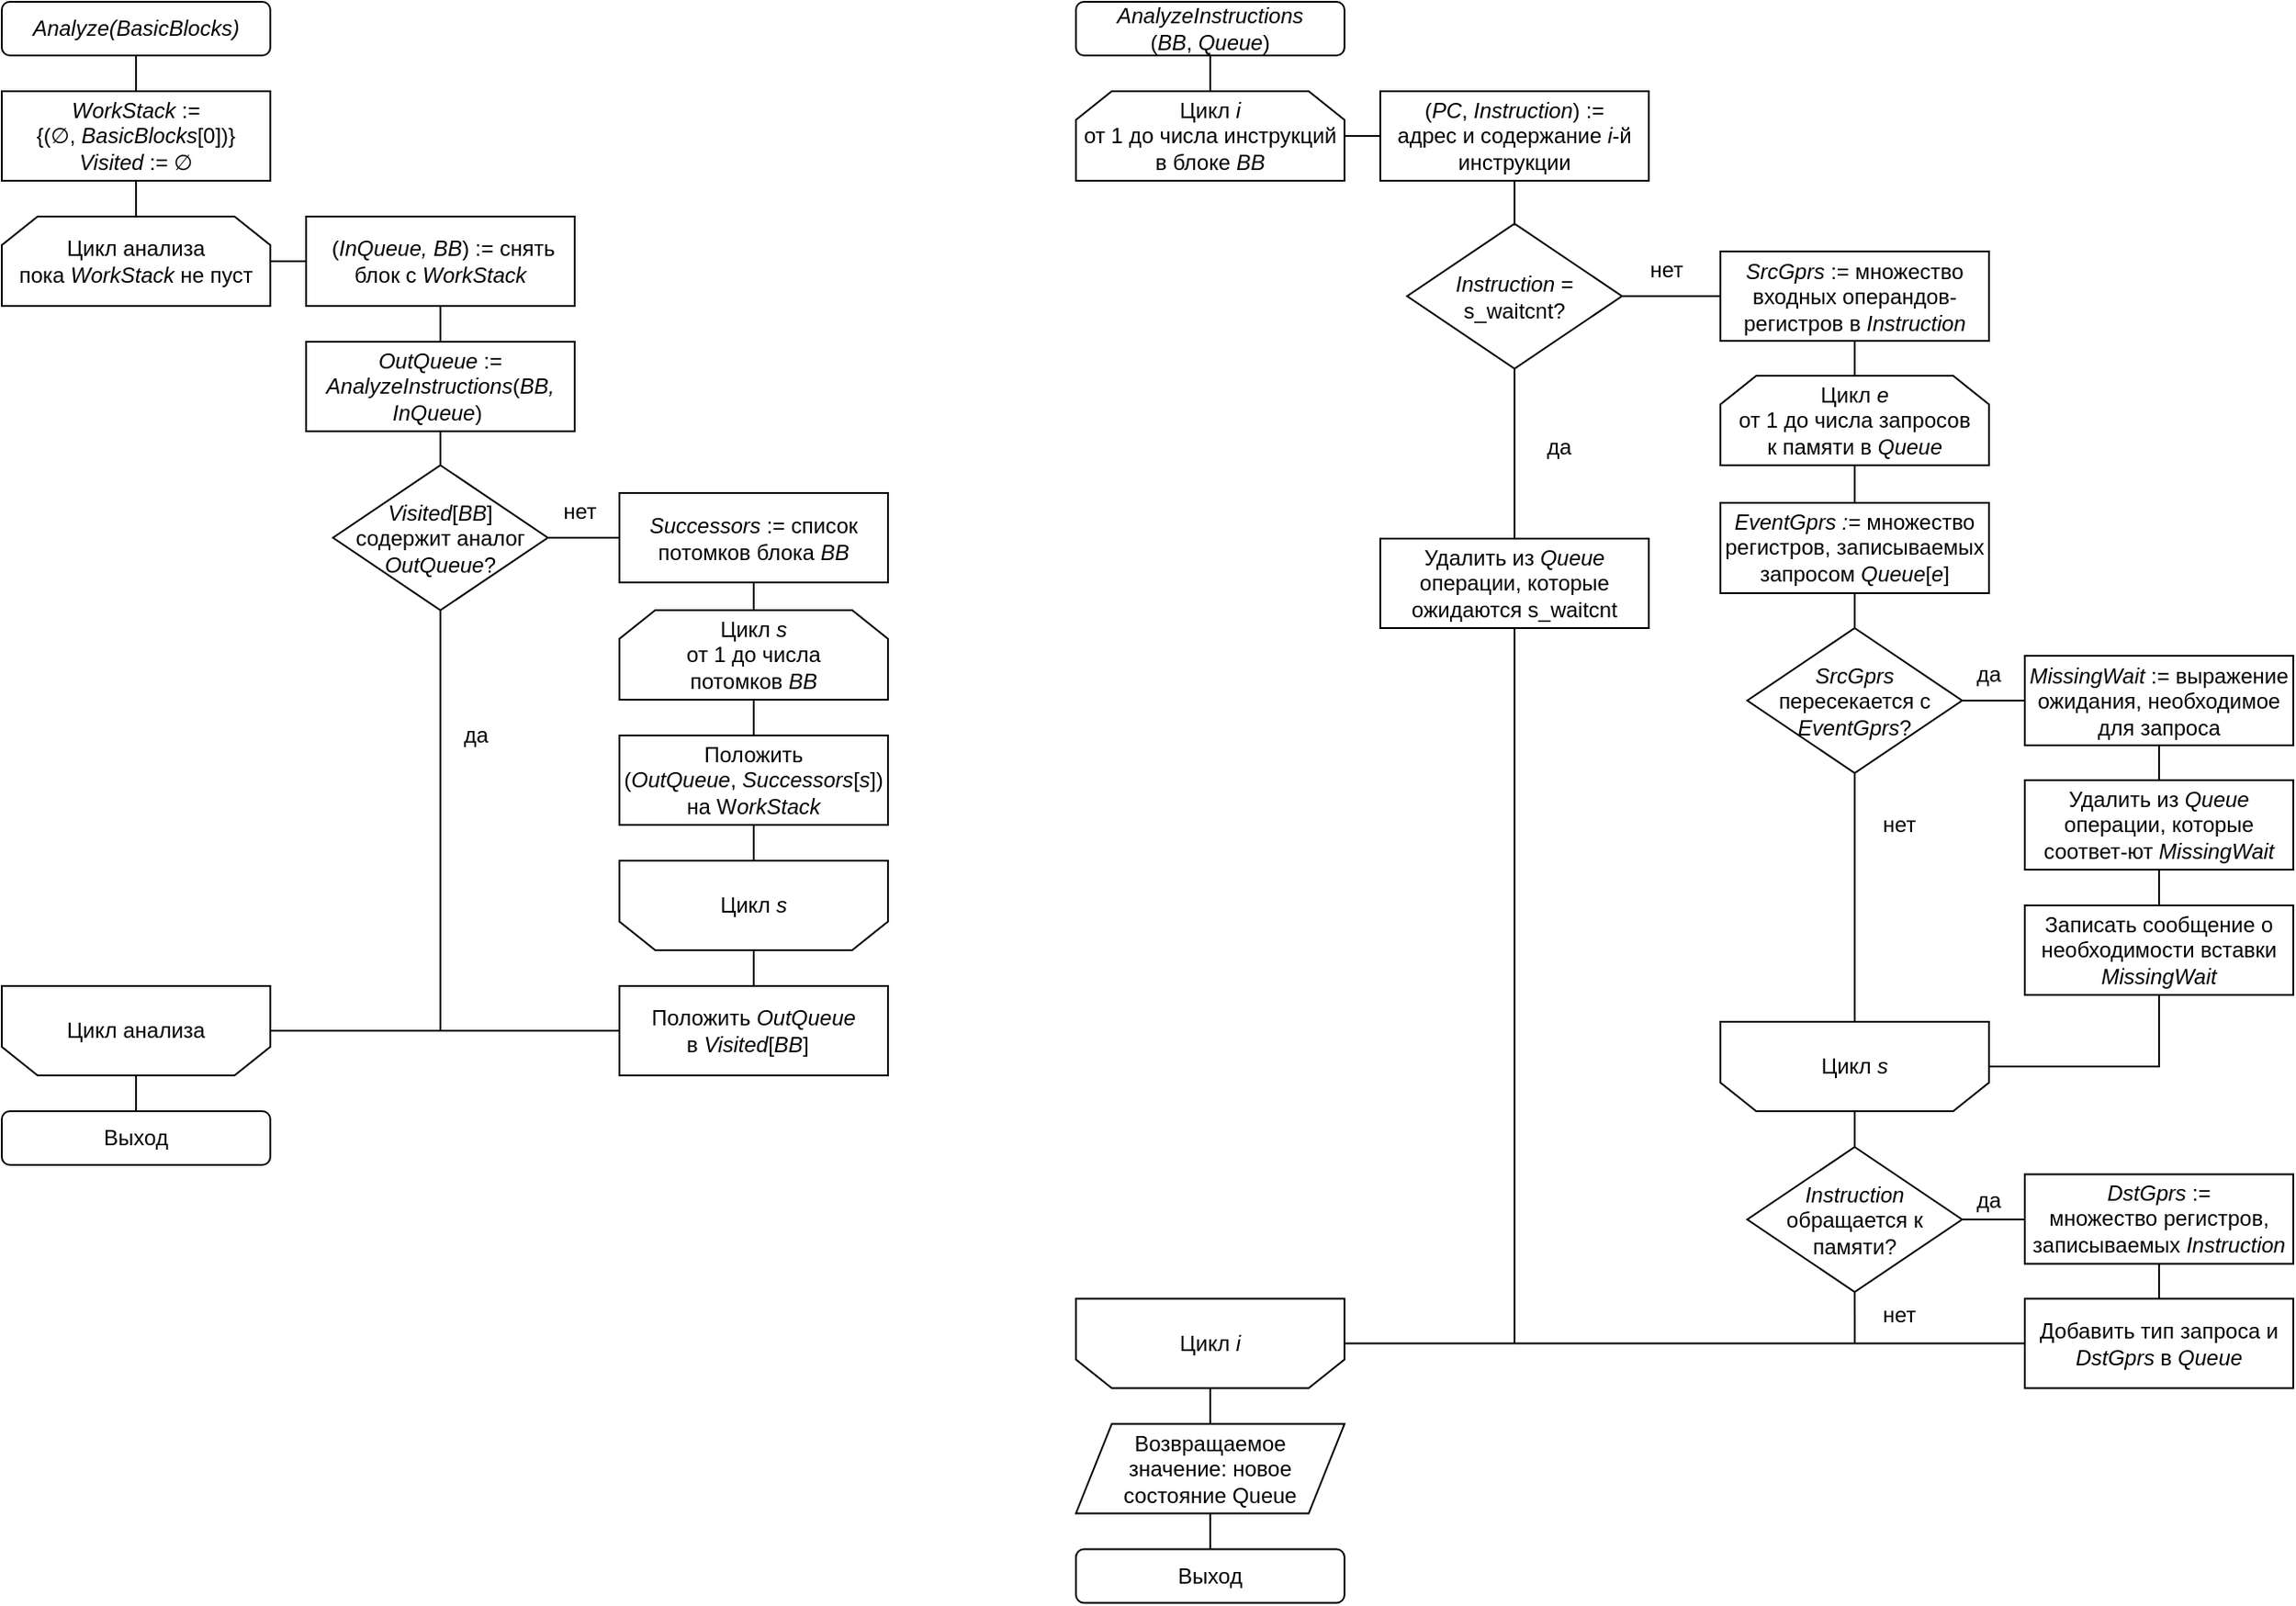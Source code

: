 <mxfile>
    <diagram id="kXjguaJR83eCiCNNUklo" name="Page-1">
        <mxGraphModel dx="1475" dy="921" grid="0" gridSize="10" guides="1" tooltips="1" connect="1" arrows="1" fold="1" page="0" pageScale="1" pageWidth="850" pageHeight="1100" math="0" shadow="0">
            <root>
                <mxCell id="0"/>
                <mxCell id="1" parent="0"/>
                <mxCell id="26" style="edgeStyle=orthogonalEdgeStyle;rounded=0;orthogonalLoop=1;jettySize=auto;html=1;exitX=1;exitY=0.5;exitDx=0;exitDy=0;entryX=0;entryY=0.5;entryDx=0;entryDy=0;endArrow=none;endFill=0;" parent="1" source="9" target="12" edge="1">
                    <mxGeometry relative="1" as="geometry"/>
                </mxCell>
                <mxCell id="9" value="Цикл анализа&lt;br&gt;пока &lt;i&gt;WorkStack&lt;/i&gt; не пуст" style="shape=loopLimit;whiteSpace=wrap;html=1;" parent="1" vertex="1">
                    <mxGeometry x="80" y="140" width="150" height="50" as="geometry"/>
                </mxCell>
                <mxCell id="24" style="edgeStyle=orthogonalEdgeStyle;rounded=0;orthogonalLoop=1;jettySize=auto;html=1;exitX=0.5;exitY=1;exitDx=0;exitDy=0;entryX=0.5;entryY=0;entryDx=0;entryDy=0;endArrow=none;endFill=0;" parent="1" source="10" target="11" edge="1">
                    <mxGeometry relative="1" as="geometry"/>
                </mxCell>
                <mxCell id="10" value="&lt;i&gt;Analyze(BasicBlocks)&lt;/i&gt;" style="rounded=1;whiteSpace=wrap;html=1;" parent="1" vertex="1">
                    <mxGeometry x="80" y="20" width="150" height="30" as="geometry"/>
                </mxCell>
                <mxCell id="25" style="edgeStyle=orthogonalEdgeStyle;rounded=0;orthogonalLoop=1;jettySize=auto;html=1;exitX=0.5;exitY=1;exitDx=0;exitDy=0;entryX=0.5;entryY=0;entryDx=0;entryDy=0;endArrow=none;endFill=0;" parent="1" source="11" target="9" edge="1">
                    <mxGeometry relative="1" as="geometry"/>
                </mxCell>
                <mxCell id="11" value="&lt;i&gt;WorkStack&lt;/i&gt; := {(∅,&amp;nbsp;&lt;i&gt;BasicBlocks&lt;/i&gt;[0])}&lt;br&gt;&lt;i&gt;Visited&lt;/i&gt; := ∅" style="rounded=0;whiteSpace=wrap;html=1;" parent="1" vertex="1">
                    <mxGeometry x="80" y="70" width="150" height="50" as="geometry"/>
                </mxCell>
                <mxCell id="27" style="edgeStyle=orthogonalEdgeStyle;rounded=0;orthogonalLoop=1;jettySize=auto;html=1;exitX=0.5;exitY=1;exitDx=0;exitDy=0;entryX=0.5;entryY=0;entryDx=0;entryDy=0;endArrow=none;endFill=0;" parent="1" source="12" target="15" edge="1">
                    <mxGeometry relative="1" as="geometry"/>
                </mxCell>
                <mxCell id="12" value="&amp;nbsp;(&lt;i&gt;InQueue, BB&lt;/i&gt;)&amp;nbsp;:= снять блок с &lt;i&gt;WorkStack&lt;/i&gt;" style="rounded=0;whiteSpace=wrap;html=1;" parent="1" vertex="1">
                    <mxGeometry x="250" y="140" width="150" height="50" as="geometry"/>
                </mxCell>
                <mxCell id="28" style="edgeStyle=orthogonalEdgeStyle;rounded=0;orthogonalLoop=1;jettySize=auto;html=1;exitX=0.5;exitY=1;exitDx=0;exitDy=0;entryX=0.5;entryY=0;entryDx=0;entryDy=0;endArrow=none;endFill=0;" parent="1" source="15" target="18" edge="1">
                    <mxGeometry relative="1" as="geometry"/>
                </mxCell>
                <mxCell id="15" value="&lt;i&gt;OutQueue&lt;/i&gt; := &lt;i&gt;AnalyzeInstructions&lt;/i&gt;(&lt;i&gt;BB, InQueue&lt;/i&gt;)&amp;nbsp;" style="rounded=0;whiteSpace=wrap;html=1;" parent="1" vertex="1">
                    <mxGeometry x="250" y="210" width="150" height="50" as="geometry"/>
                </mxCell>
                <mxCell id="60" style="edgeStyle=orthogonalEdgeStyle;rounded=0;orthogonalLoop=1;jettySize=auto;html=1;exitX=0.5;exitY=1;exitDx=0;exitDy=0;endArrow=none;endFill=0;" parent="1" source="18" edge="1">
                    <mxGeometry relative="1" as="geometry">
                        <mxPoint x="325" y="595" as="targetPoint"/>
                    </mxGeometry>
                </mxCell>
                <mxCell id="99" value="" style="edgeStyle=orthogonalEdgeStyle;rounded=0;orthogonalLoop=1;jettySize=auto;html=1;endArrow=none;endFill=0;" parent="1" source="18" target="49" edge="1">
                    <mxGeometry relative="1" as="geometry"/>
                </mxCell>
                <mxCell id="18" value="&lt;i&gt;Visited&lt;/i&gt;[&lt;i&gt;BB&lt;/i&gt;]&lt;br&gt;содержит аналог&lt;br&gt;&lt;i&gt;OutQueue&lt;/i&gt;?" style="rhombus;whiteSpace=wrap;html=1;" parent="1" vertex="1">
                    <mxGeometry x="265" y="279" width="120" height="81" as="geometry"/>
                </mxCell>
                <mxCell id="31" value="" style="endArrow=none;html=1;exitX=1;exitY=0.5;exitDx=0;exitDy=0;entryX=0;entryY=0.5;entryDx=0;entryDy=0;" parent="1" source="18" edge="1">
                    <mxGeometry width="50" height="50" relative="1" as="geometry">
                        <mxPoint x="380" y="400" as="sourcePoint"/>
                        <mxPoint x="430" y="319.5" as="targetPoint"/>
                    </mxGeometry>
                </mxCell>
                <mxCell id="32" value="нет" style="text;html=1;strokeColor=none;fillColor=none;align=center;verticalAlign=middle;whiteSpace=wrap;rounded=0;" parent="1" vertex="1">
                    <mxGeometry x="383" y="294.5" width="40" height="20" as="geometry"/>
                </mxCell>
                <mxCell id="57" style="edgeStyle=orthogonalEdgeStyle;rounded=0;orthogonalLoop=1;jettySize=auto;html=1;exitX=0.5;exitY=1;exitDx=0;exitDy=0;entryX=0.5;entryY=0;entryDx=0;entryDy=0;endArrow=none;endFill=0;" parent="1" source="33" target="36" edge="1">
                    <mxGeometry relative="1" as="geometry"/>
                </mxCell>
                <mxCell id="33" value="Цикл &lt;i&gt;s&lt;/i&gt;&lt;br&gt;от 1 до числа&lt;br&gt;потомков &lt;i&gt;BB&lt;/i&gt;" style="shape=loopLimit;whiteSpace=wrap;html=1;" parent="1" vertex="1">
                    <mxGeometry x="425" y="360" width="150" height="50" as="geometry"/>
                </mxCell>
                <mxCell id="58" style="edgeStyle=orthogonalEdgeStyle;rounded=0;orthogonalLoop=1;jettySize=auto;html=1;exitX=0.5;exitY=1;exitDx=0;exitDy=0;entryX=0.5;entryY=0;entryDx=0;entryDy=0;endArrow=none;endFill=0;" parent="1" source="36" target="40" edge="1">
                    <mxGeometry relative="1" as="geometry"/>
                </mxCell>
                <mxCell id="36" value="Положить&lt;br&gt;(&lt;i&gt;OutQueue&lt;/i&gt;, &lt;i&gt;Successors&lt;/i&gt;[&lt;i&gt;s&lt;/i&gt;])&lt;br&gt;на W&lt;i&gt;orkStack&lt;/i&gt;" style="rounded=0;whiteSpace=wrap;html=1;" parent="1" vertex="1">
                    <mxGeometry x="425" y="430" width="150" height="50" as="geometry"/>
                </mxCell>
                <mxCell id="59" style="edgeStyle=orthogonalEdgeStyle;rounded=0;orthogonalLoop=1;jettySize=auto;html=1;exitX=0.5;exitY=1;exitDx=0;exitDy=0;entryX=0.5;entryY=0;entryDx=0;entryDy=0;endArrow=none;endFill=0;" parent="1" source="40" target="42" edge="1">
                    <mxGeometry relative="1" as="geometry"/>
                </mxCell>
                <mxCell id="40" value="Цикл&lt;i&gt; s&lt;/i&gt;" style="shape=loopLimit;whiteSpace=wrap;html=1;flipV=1;" parent="1" vertex="1">
                    <mxGeometry x="425" y="500" width="150" height="50" as="geometry"/>
                </mxCell>
                <mxCell id="55" style="edgeStyle=orthogonalEdgeStyle;rounded=0;orthogonalLoop=1;jettySize=auto;html=1;exitX=0;exitY=0.5;exitDx=0;exitDy=0;entryX=1;entryY=0.5;entryDx=0;entryDy=0;endArrow=none;endFill=0;" parent="1" source="42" target="48" edge="1">
                    <mxGeometry relative="1" as="geometry"/>
                </mxCell>
                <mxCell id="42" value="Положить&amp;nbsp;&lt;i&gt;OutQueue&lt;/i&gt;&lt;br&gt;в&amp;nbsp;&lt;i&gt;Visited&lt;/i&gt;[&lt;i&gt;BB&lt;/i&gt;] &amp;nbsp;" style="rounded=0;whiteSpace=wrap;html=1;" parent="1" vertex="1">
                    <mxGeometry x="425" y="570" width="150" height="50" as="geometry"/>
                </mxCell>
                <mxCell id="46" value="да" style="text;html=1;strokeColor=none;fillColor=none;align=center;verticalAlign=middle;whiteSpace=wrap;rounded=0;" parent="1" vertex="1">
                    <mxGeometry x="325" y="420" width="40" height="20" as="geometry"/>
                </mxCell>
                <mxCell id="62" style="edgeStyle=orthogonalEdgeStyle;rounded=0;orthogonalLoop=1;jettySize=auto;html=1;exitX=0.5;exitY=1;exitDx=0;exitDy=0;entryX=0.5;entryY=0;entryDx=0;entryDy=0;endArrow=none;endFill=0;" parent="1" source="48" target="61" edge="1">
                    <mxGeometry relative="1" as="geometry"/>
                </mxCell>
                <mxCell id="48" value="Цикл анализа" style="shape=loopLimit;whiteSpace=wrap;html=1;flipV=1;" parent="1" vertex="1">
                    <mxGeometry x="80" y="570" width="150" height="50" as="geometry"/>
                </mxCell>
                <mxCell id="56" style="edgeStyle=orthogonalEdgeStyle;rounded=0;orthogonalLoop=1;jettySize=auto;html=1;exitX=0.5;exitY=1;exitDx=0;exitDy=0;entryX=0.5;entryY=0;entryDx=0;entryDy=0;endArrow=none;endFill=0;" parent="1" source="49" target="33" edge="1">
                    <mxGeometry relative="1" as="geometry"/>
                </mxCell>
                <mxCell id="49" value="&lt;i&gt;Successors&lt;/i&gt; := список потомков блока &lt;i&gt;BB&lt;/i&gt;" style="rounded=0;whiteSpace=wrap;html=1;" parent="1" vertex="1">
                    <mxGeometry x="425" y="294.5" width="150" height="50" as="geometry"/>
                </mxCell>
                <mxCell id="61" value="Выход" style="rounded=1;whiteSpace=wrap;html=1;" parent="1" vertex="1">
                    <mxGeometry x="80" y="640" width="150" height="30" as="geometry"/>
                </mxCell>
                <mxCell id="88" style="edgeStyle=orthogonalEdgeStyle;rounded=0;orthogonalLoop=1;jettySize=auto;html=1;exitX=0.5;exitY=1;exitDx=0;exitDy=0;entryX=0.5;entryY=0;entryDx=0;entryDy=0;endArrow=none;endFill=0;" parent="1" source="63" target="65" edge="1">
                    <mxGeometry relative="1" as="geometry"/>
                </mxCell>
                <mxCell id="63" value="&lt;i&gt;AnalyzeInstructions&lt;/i&gt;&lt;br&gt;(&lt;i&gt;BB&lt;/i&gt;, &lt;i&gt;Queue&lt;/i&gt;)" style="rounded=1;whiteSpace=wrap;html=1;" parent="1" vertex="1">
                    <mxGeometry x="680" y="20" width="150" height="30" as="geometry"/>
                </mxCell>
                <mxCell id="89" style="edgeStyle=orthogonalEdgeStyle;rounded=0;orthogonalLoop=1;jettySize=auto;html=1;exitX=1;exitY=0.5;exitDx=0;exitDy=0;entryX=0;entryY=0.5;entryDx=0;entryDy=0;endArrow=none;endFill=0;" parent="1" source="65" target="66" edge="1">
                    <mxGeometry relative="1" as="geometry"/>
                </mxCell>
                <mxCell id="65" value="Цикл &lt;i&gt;i&lt;/i&gt;&lt;br&gt;от 1 до числа инструкций&lt;br&gt;в блоке &lt;i&gt;BB&lt;/i&gt;" style="shape=loopLimit;whiteSpace=wrap;html=1;" parent="1" vertex="1">
                    <mxGeometry x="680" y="70" width="150" height="50" as="geometry"/>
                </mxCell>
                <mxCell id="90" style="edgeStyle=orthogonalEdgeStyle;rounded=0;orthogonalLoop=1;jettySize=auto;html=1;exitX=0.5;exitY=1;exitDx=0;exitDy=0;entryX=0.5;entryY=0;entryDx=0;entryDy=0;endArrow=none;endFill=0;" parent="1" source="66" target="68" edge="1">
                    <mxGeometry relative="1" as="geometry"/>
                </mxCell>
                <mxCell id="66" value="(&lt;i&gt;PC&lt;/i&gt;, &lt;i&gt;Instruction&lt;/i&gt;) :=&lt;br&gt;адрес и содержание &lt;i&gt;i&lt;/i&gt;-й инструкции" style="rounded=0;whiteSpace=wrap;html=1;" parent="1" vertex="1">
                    <mxGeometry x="850" y="70" width="150" height="50" as="geometry"/>
                </mxCell>
                <mxCell id="91" style="edgeStyle=orthogonalEdgeStyle;rounded=0;orthogonalLoop=1;jettySize=auto;html=1;exitX=1;exitY=0.5;exitDx=0;exitDy=0;entryX=0;entryY=0.5;entryDx=0;entryDy=0;endArrow=none;endFill=0;" parent="1" source="68" target="70" edge="1">
                    <mxGeometry relative="1" as="geometry"/>
                </mxCell>
                <mxCell id="94" style="edgeStyle=orthogonalEdgeStyle;rounded=0;orthogonalLoop=1;jettySize=auto;html=1;exitX=0.5;exitY=1;exitDx=0;exitDy=0;entryX=0.5;entryY=0;entryDx=0;entryDy=0;endArrow=none;endFill=0;" parent="1" source="68" target="69" edge="1">
                    <mxGeometry relative="1" as="geometry"/>
                </mxCell>
                <mxCell id="68" value="&lt;i&gt;Instruction&lt;/i&gt; = s_waitcnt?" style="rhombus;whiteSpace=wrap;html=1;" parent="1" vertex="1">
                    <mxGeometry x="865" y="144" width="120" height="81" as="geometry"/>
                </mxCell>
                <mxCell id="102" style="edgeStyle=orthogonalEdgeStyle;rounded=0;orthogonalLoop=1;jettySize=auto;html=1;exitX=0.5;exitY=1;exitDx=0;exitDy=0;endArrow=none;endFill=0;" parent="1" source="69" edge="1">
                    <mxGeometry relative="1" as="geometry">
                        <mxPoint x="925" y="770" as="targetPoint"/>
                    </mxGeometry>
                </mxCell>
                <mxCell id="69" value="Удалить из&lt;i&gt; Queue &lt;/i&gt;операции, которые ожидаются s_waitcnt" style="rounded=0;whiteSpace=wrap;html=1;" parent="1" vertex="1">
                    <mxGeometry x="850" y="320" width="150" height="50" as="geometry"/>
                </mxCell>
                <mxCell id="92" style="edgeStyle=orthogonalEdgeStyle;rounded=0;orthogonalLoop=1;jettySize=auto;html=1;exitX=0.5;exitY=1;exitDx=0;exitDy=0;entryX=0.5;entryY=0;entryDx=0;entryDy=0;endArrow=none;endFill=0;" parent="1" source="70" target="72" edge="1">
                    <mxGeometry relative="1" as="geometry"/>
                </mxCell>
                <mxCell id="70" value="&lt;i&gt;SrcGprs&lt;/i&gt; := множество входных операндов-регистров в &lt;i&gt;Instruction&lt;/i&gt;" style="rounded=0;whiteSpace=wrap;html=1;" parent="1" vertex="1">
                    <mxGeometry x="1040" y="159.5" width="150" height="50" as="geometry"/>
                </mxCell>
                <mxCell id="96" style="edgeStyle=orthogonalEdgeStyle;rounded=0;orthogonalLoop=1;jettySize=auto;html=1;exitX=0.5;exitY=1;exitDx=0;exitDy=0;entryX=0.5;entryY=0;entryDx=0;entryDy=0;endArrow=none;endFill=0;" parent="1" source="71" target="75" edge="1">
                    <mxGeometry relative="1" as="geometry"/>
                </mxCell>
                <mxCell id="71" value="&lt;i&gt;EventGprs := &lt;/i&gt;множество регистров, записываемых запросом &lt;i&gt;Queue&lt;/i&gt;[&lt;i&gt;e&lt;/i&gt;]" style="rounded=0;whiteSpace=wrap;html=1;" parent="1" vertex="1">
                    <mxGeometry x="1040" y="300" width="150" height="50.5" as="geometry"/>
                </mxCell>
                <mxCell id="93" style="edgeStyle=orthogonalEdgeStyle;rounded=0;orthogonalLoop=1;jettySize=auto;html=1;exitX=0.5;exitY=1;exitDx=0;exitDy=0;entryX=0.5;entryY=0;entryDx=0;entryDy=0;endArrow=none;endFill=0;" parent="1" source="72" target="71" edge="1">
                    <mxGeometry relative="1" as="geometry"/>
                </mxCell>
                <mxCell id="72" value="Цикл &lt;i&gt;e&lt;/i&gt;&lt;br&gt;от 1 до числа запросов&lt;br&gt;к памяти в &lt;i&gt;Queue&lt;/i&gt;" style="shape=loopLimit;whiteSpace=wrap;html=1;" parent="1" vertex="1">
                    <mxGeometry x="1040" y="229" width="150" height="50" as="geometry"/>
                </mxCell>
                <mxCell id="106" style="edgeStyle=orthogonalEdgeStyle;rounded=0;orthogonalLoop=1;jettySize=auto;html=1;exitX=0.5;exitY=1;exitDx=0;exitDy=0;entryX=0.5;entryY=0;entryDx=0;entryDy=0;endArrow=none;endFill=0;" parent="1" target="78" edge="1">
                    <mxGeometry relative="1" as="geometry">
                        <mxPoint x="1285" y="435.5" as="sourcePoint"/>
                    </mxGeometry>
                </mxCell>
                <mxCell id="97" style="edgeStyle=orthogonalEdgeStyle;rounded=0;orthogonalLoop=1;jettySize=auto;html=1;exitX=1;exitY=0.5;exitDx=0;exitDy=0;entryX=0;entryY=0.5;entryDx=0;entryDy=0;endArrow=none;endFill=0;" parent="1" source="75" edge="1">
                    <mxGeometry relative="1" as="geometry">
                        <mxPoint x="1210" y="410.5" as="targetPoint"/>
                    </mxGeometry>
                </mxCell>
                <mxCell id="98" style="edgeStyle=orthogonalEdgeStyle;rounded=0;orthogonalLoop=1;jettySize=auto;html=1;exitX=0.5;exitY=1;exitDx=0;exitDy=0;entryX=0.5;entryY=0;entryDx=0;entryDy=0;endArrow=none;endFill=0;" parent="1" source="75" target="86" edge="1">
                    <mxGeometry relative="1" as="geometry"/>
                </mxCell>
                <mxCell id="75" value="&lt;i&gt;SrcGprs &lt;/i&gt;пересекается с &lt;i&gt;EventGprs&lt;/i&gt;?" style="rhombus;whiteSpace=wrap;html=1;" parent="1" vertex="1">
                    <mxGeometry x="1055" y="370" width="120" height="81" as="geometry"/>
                </mxCell>
                <mxCell id="107" style="edgeStyle=orthogonalEdgeStyle;rounded=0;orthogonalLoop=1;jettySize=auto;html=1;exitX=0.5;exitY=1;exitDx=0;exitDy=0;entryX=1;entryY=0.5;entryDx=0;entryDy=0;endArrow=none;endFill=0;" parent="1" source="78" target="86" edge="1">
                    <mxGeometry relative="1" as="geometry"/>
                </mxCell>
                <mxCell id="78" value="Удалить из &lt;i&gt;Queue&lt;/i&gt; операции, которые соответ-ют&amp;nbsp;&lt;i&gt;MissingWait&lt;/i&gt;" style="rounded=0;whiteSpace=wrap;html=1;" parent="1" vertex="1">
                    <mxGeometry x="1210" y="455" width="150" height="50" as="geometry"/>
                </mxCell>
                <mxCell id="121" style="edgeStyle=orthogonalEdgeStyle;rounded=0;orthogonalLoop=1;jettySize=auto;html=1;exitX=0.5;exitY=1;exitDx=0;exitDy=0;endArrow=none;endFill=0;" parent="1" source="86" target="116" edge="1">
                    <mxGeometry relative="1" as="geometry"/>
                </mxCell>
                <mxCell id="86" value="Цикл&lt;i&gt; s&lt;/i&gt;" style="shape=loopLimit;whiteSpace=wrap;html=1;flipV=1;" parent="1" vertex="1">
                    <mxGeometry x="1040" y="590" width="150" height="50" as="geometry"/>
                </mxCell>
                <mxCell id="111" style="edgeStyle=orthogonalEdgeStyle;rounded=0;orthogonalLoop=1;jettySize=auto;html=1;exitX=0.5;exitY=1;exitDx=0;exitDy=0;entryX=0.5;entryY=0;entryDx=0;entryDy=0;endArrow=none;endFill=0;" parent="1" source="87" target="110" edge="1">
                    <mxGeometry relative="1" as="geometry"/>
                </mxCell>
                <mxCell id="87" value="Цикл&lt;i&gt; i&lt;/i&gt;" style="shape=loopLimit;whiteSpace=wrap;html=1;flipV=1;" parent="1" vertex="1">
                    <mxGeometry x="680" y="744.75" width="150" height="50" as="geometry"/>
                </mxCell>
                <mxCell id="100" value="да" style="text;html=1;strokeColor=none;fillColor=none;align=center;verticalAlign=middle;whiteSpace=wrap;rounded=0;" parent="1" vertex="1">
                    <mxGeometry x="1170" y="385.5" width="40" height="20" as="geometry"/>
                </mxCell>
                <mxCell id="101" value="нет" style="text;html=1;strokeColor=none;fillColor=none;align=center;verticalAlign=middle;whiteSpace=wrap;rounded=0;" parent="1" vertex="1">
                    <mxGeometry x="1120" y="470" width="40" height="20" as="geometry"/>
                </mxCell>
                <mxCell id="103" value="нет" style="text;html=1;strokeColor=none;fillColor=none;align=center;verticalAlign=middle;whiteSpace=wrap;rounded=0;" parent="1" vertex="1">
                    <mxGeometry x="990" y="159.5" width="40" height="20" as="geometry"/>
                </mxCell>
                <mxCell id="105" value="да" style="text;html=1;strokeColor=none;fillColor=none;align=center;verticalAlign=middle;whiteSpace=wrap;rounded=0;" parent="1" vertex="1">
                    <mxGeometry x="930" y="259" width="40" height="20" as="geometry"/>
                </mxCell>
                <mxCell id="109" value="Выход" style="rounded=1;whiteSpace=wrap;html=1;" parent="1" vertex="1">
                    <mxGeometry x="680" y="884.75" width="150" height="30" as="geometry"/>
                </mxCell>
                <mxCell id="112" style="edgeStyle=orthogonalEdgeStyle;rounded=0;orthogonalLoop=1;jettySize=auto;html=1;exitX=0.5;exitY=1;exitDx=0;exitDy=0;entryX=0.5;entryY=0;entryDx=0;entryDy=0;endArrow=none;endFill=0;" parent="1" source="110" target="109" edge="1">
                    <mxGeometry relative="1" as="geometry"/>
                </mxCell>
                <mxCell id="110" value="Возвращаемое&lt;br&gt;значение: новое состояние Queue" style="shape=parallelogram;perimeter=parallelogramPerimeter;whiteSpace=wrap;html=1;fixedSize=1;" parent="1" vertex="1">
                    <mxGeometry x="680" y="814.75" width="150" height="50" as="geometry"/>
                </mxCell>
                <mxCell id="122" style="edgeStyle=orthogonalEdgeStyle;rounded=0;orthogonalLoop=1;jettySize=auto;html=1;exitX=1;exitY=0.5;exitDx=0;exitDy=0;entryX=0;entryY=0.5;entryDx=0;entryDy=0;endArrow=none;endFill=0;" parent="1" source="116" target="119" edge="1">
                    <mxGeometry relative="1" as="geometry"/>
                </mxCell>
                <mxCell id="124" style="edgeStyle=orthogonalEdgeStyle;rounded=0;orthogonalLoop=1;jettySize=auto;html=1;exitX=0.5;exitY=1;exitDx=0;exitDy=0;endArrow=none;endFill=0;" parent="1" source="116" edge="1">
                    <mxGeometry relative="1" as="geometry">
                        <mxPoint x="1115.043" y="770" as="targetPoint"/>
                    </mxGeometry>
                </mxCell>
                <mxCell id="116" value="&lt;i&gt;Instruction &lt;/i&gt;обращается к памяти?" style="rhombus;whiteSpace=wrap;html=1;" parent="1" vertex="1">
                    <mxGeometry x="1055" y="660" width="120" height="81" as="geometry"/>
                </mxCell>
                <mxCell id="118" style="edgeStyle=orthogonalEdgeStyle;rounded=0;orthogonalLoop=1;jettySize=auto;html=1;exitX=0.5;exitY=1;exitDx=0;exitDy=0;entryX=0.5;entryY=0;entryDx=0;entryDy=0;endArrow=none;endFill=0;" parent="1" source="119" target="120" edge="1">
                    <mxGeometry relative="1" as="geometry"/>
                </mxCell>
                <mxCell id="119" value="&lt;i&gt;DstGprs&lt;/i&gt;&lt;span&gt;&amp;nbsp;:=&lt;/span&gt;&lt;br&gt;&lt;span&gt;множество регистров, записываемых&amp;nbsp;&lt;/span&gt;&lt;i&gt;Instruction&lt;/i&gt;" style="rounded=0;whiteSpace=wrap;html=1;" parent="1" vertex="1">
                    <mxGeometry x="1210" y="675.25" width="150" height="50" as="geometry"/>
                </mxCell>
                <mxCell id="123" style="edgeStyle=orthogonalEdgeStyle;rounded=0;orthogonalLoop=1;jettySize=auto;html=1;exitX=0;exitY=0.5;exitDx=0;exitDy=0;entryX=1;entryY=0.5;entryDx=0;entryDy=0;endArrow=none;endFill=0;" parent="1" source="120" target="87" edge="1">
                    <mxGeometry relative="1" as="geometry"/>
                </mxCell>
                <mxCell id="120" value="Добавить тип запроса и &lt;i&gt;DstGprs&lt;/i&gt; в &lt;i&gt;Queue&lt;/i&gt;" style="rounded=0;whiteSpace=wrap;html=1;" parent="1" vertex="1">
                    <mxGeometry x="1210" y="744.75" width="150" height="50" as="geometry"/>
                </mxCell>
                <mxCell id="125" value="да" style="text;html=1;strokeColor=none;fillColor=none;align=center;verticalAlign=middle;whiteSpace=wrap;rounded=0;" parent="1" vertex="1">
                    <mxGeometry x="1170" y="680" width="40" height="20" as="geometry"/>
                </mxCell>
                <mxCell id="127" value="нет" style="text;html=1;strokeColor=none;fillColor=none;align=center;verticalAlign=middle;whiteSpace=wrap;rounded=0;" parent="1" vertex="1">
                    <mxGeometry x="1120" y="744" width="40" height="20" as="geometry"/>
                </mxCell>
                <mxCell id="128" value="&lt;i&gt;MissingWait&lt;/i&gt; := выражение ожидания, необходимое для запроса" style="rounded=0;whiteSpace=wrap;html=1;" vertex="1" parent="1">
                    <mxGeometry x="1210" y="385.5" width="150" height="50" as="geometry"/>
                </mxCell>
                <mxCell id="129" value="Записать сообщение о необходимости вставки &lt;i&gt;MissingWait&lt;/i&gt;" style="rounded=0;whiteSpace=wrap;html=1;" vertex="1" parent="1">
                    <mxGeometry x="1210" y="525" width="150" height="50" as="geometry"/>
                </mxCell>
            </root>
        </mxGraphModel>
    </diagram>
</mxfile>
